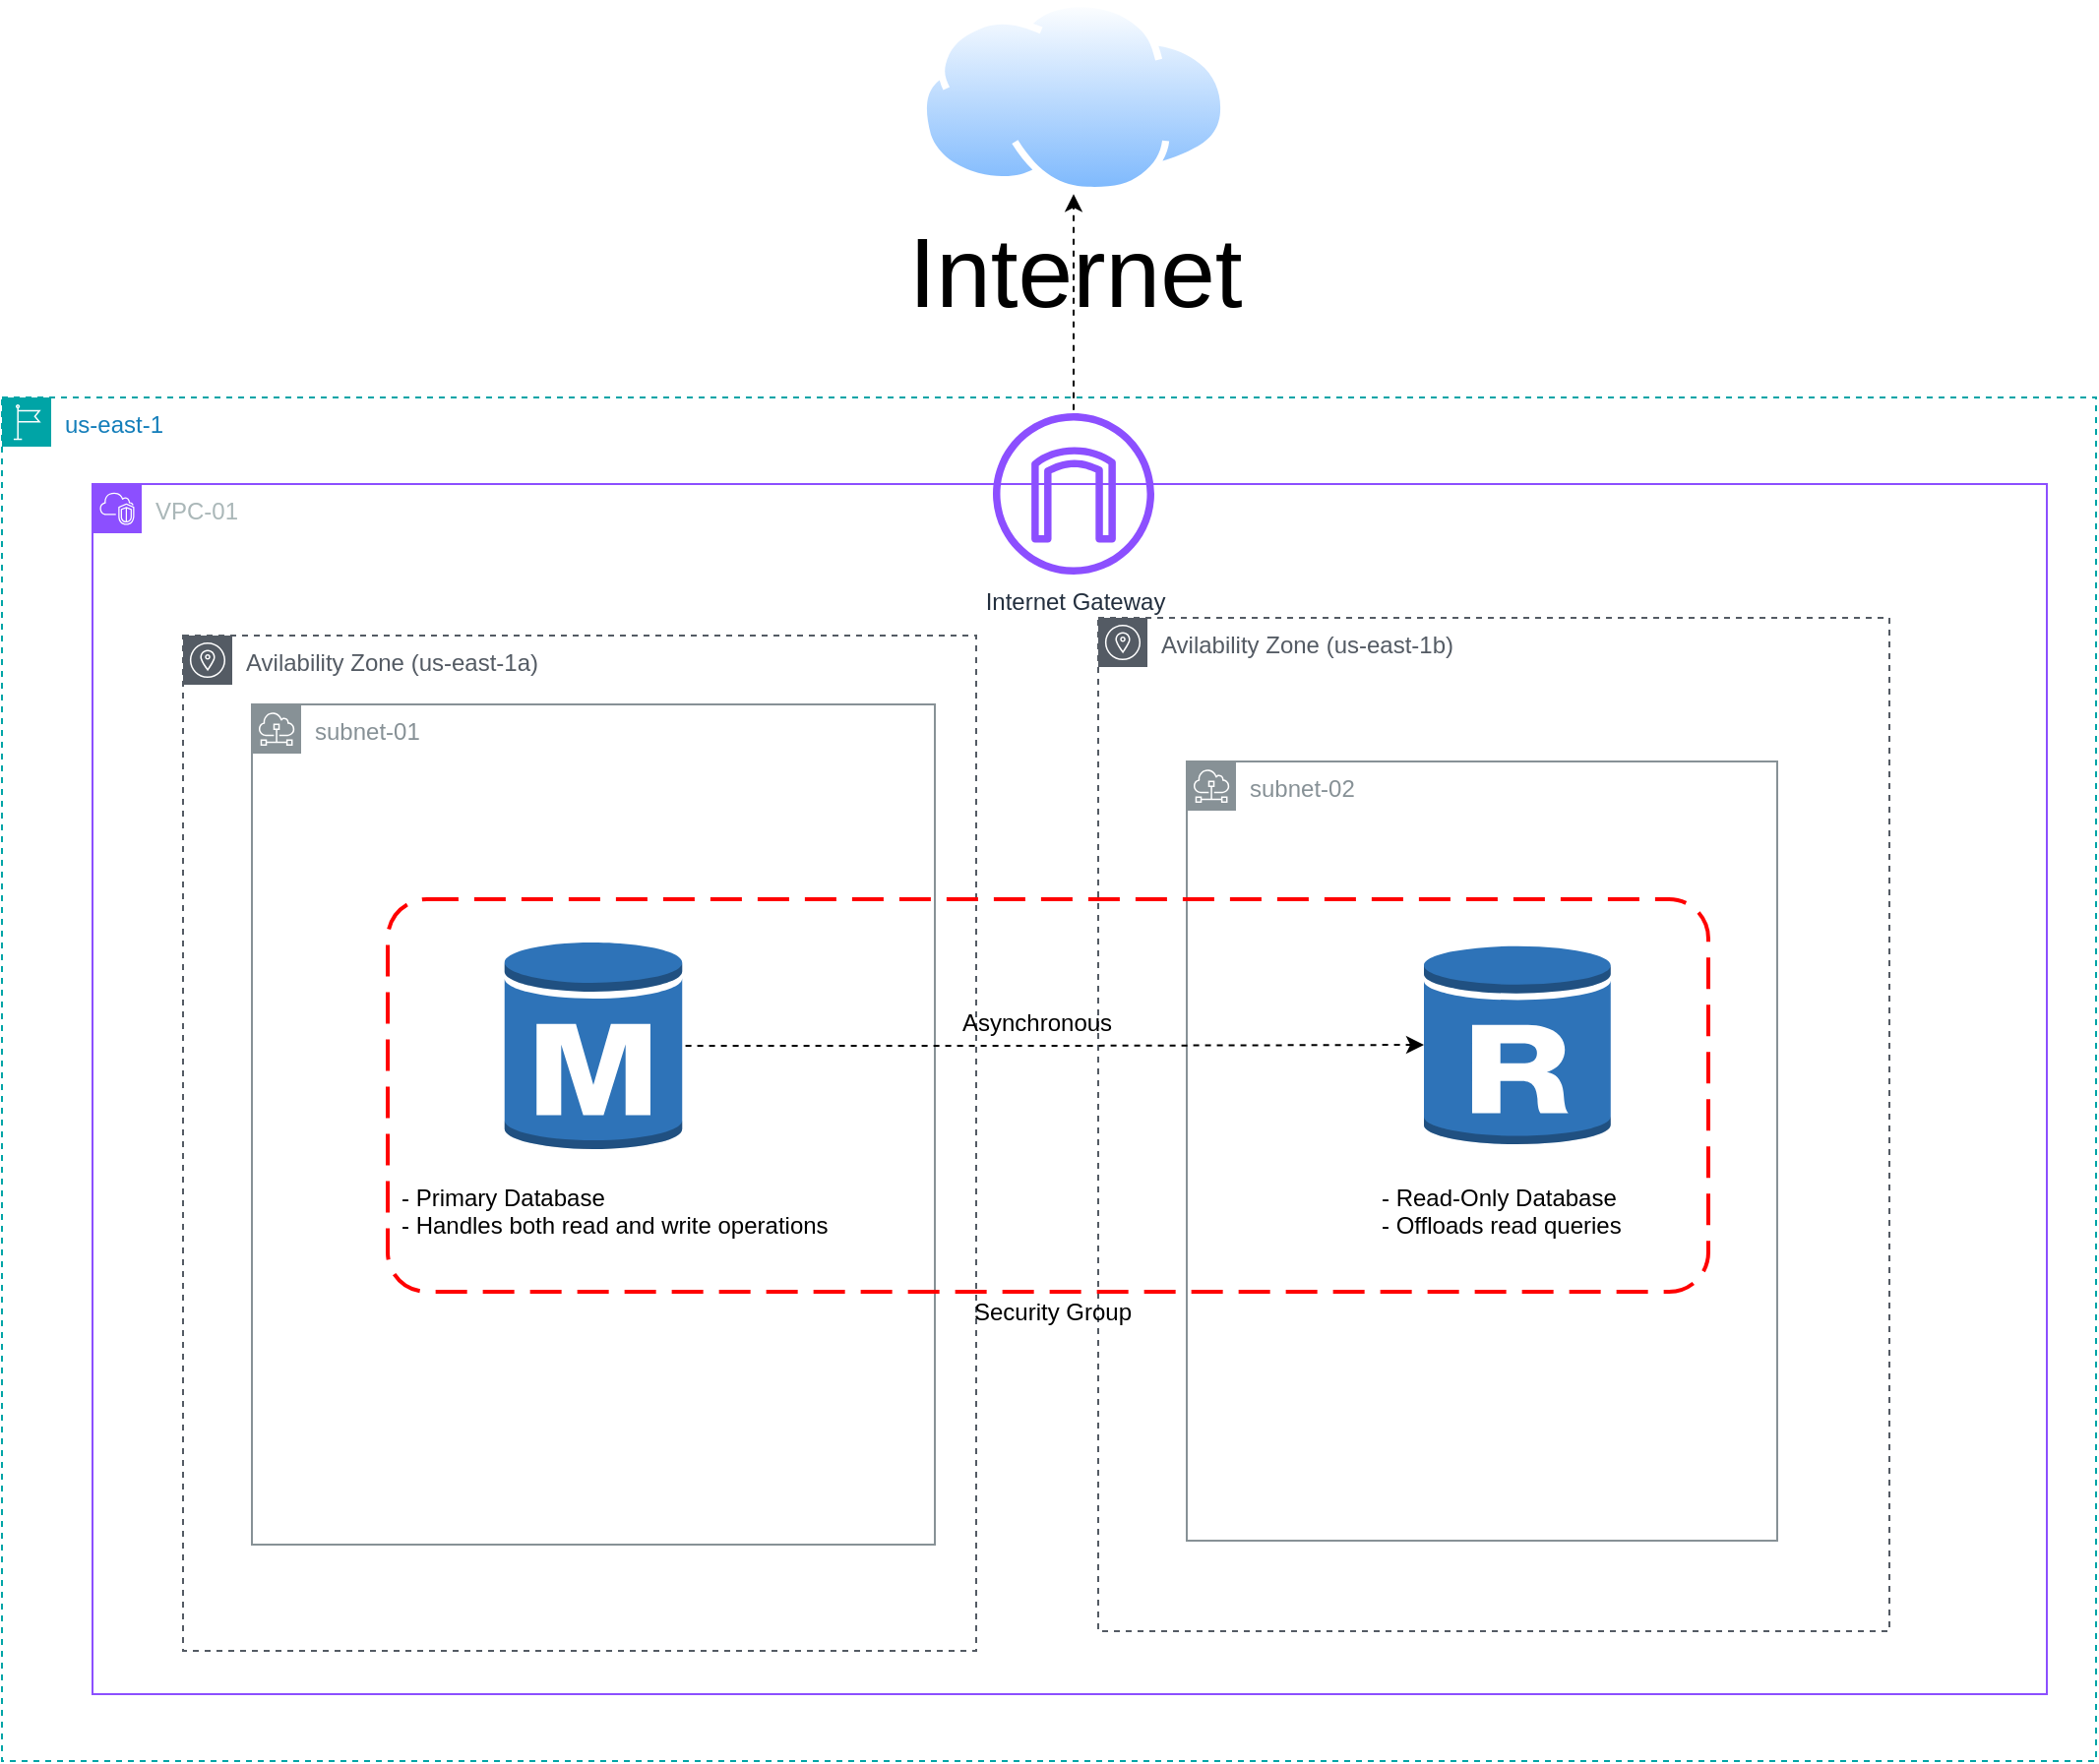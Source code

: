 <mxfile version="24.7.5">
  <diagram name="Page-1" id="x1FnYsT0M-i-dSA7Jzil">
    <mxGraphModel dx="2794" dy="1332" grid="0" gridSize="10" guides="1" tooltips="1" connect="1" arrows="0" fold="1" page="0" pageScale="1" pageWidth="850" pageHeight="1100" math="0" shadow="0">
      <root>
        <mxCell id="0" />
        <mxCell id="1" parent="0" />
        <mxCell id="_mOuVN5QEDmcfxHgoDoF-1" value="us-east-1" style="points=[[0,0],[0.25,0],[0.5,0],[0.75,0],[1,0],[1,0.25],[1,0.5],[1,0.75],[1,1],[0.75,1],[0.5,1],[0.25,1],[0,1],[0,0.75],[0,0.5],[0,0.25]];outlineConnect=0;gradientColor=none;html=1;whiteSpace=wrap;fontSize=12;fontStyle=0;container=1;pointerEvents=0;collapsible=0;recursiveResize=0;shape=mxgraph.aws4.group;grIcon=mxgraph.aws4.group_region;strokeColor=#00A4A6;fillColor=none;verticalAlign=top;align=left;spacingLeft=30;fontColor=#147EBA;dashed=1;" parent="1" vertex="1">
          <mxGeometry x="-820" y="90" width="1064" height="693" as="geometry" />
        </mxCell>
        <mxCell id="_mOuVN5QEDmcfxHgoDoF-2" value="VPC-01" style="points=[[0,0],[0.25,0],[0.5,0],[0.75,0],[1,0],[1,0.25],[1,0.5],[1,0.75],[1,1],[0.75,1],[0.5,1],[0.25,1],[0,1],[0,0.75],[0,0.5],[0,0.25]];outlineConnect=0;gradientColor=none;html=1;whiteSpace=wrap;fontSize=12;fontStyle=0;container=1;pointerEvents=0;collapsible=0;recursiveResize=0;shape=mxgraph.aws4.group;grIcon=mxgraph.aws4.group_vpc2;strokeColor=#8C4FFF;fillColor=none;verticalAlign=top;align=left;spacingLeft=30;fontColor=#AAB7B8;dashed=0;" parent="_mOuVN5QEDmcfxHgoDoF-1" vertex="1">
          <mxGeometry x="46" y="44" width="993" height="615" as="geometry" />
        </mxCell>
        <mxCell id="_mOuVN5QEDmcfxHgoDoF-3" value="subnet-01" style="sketch=0;outlineConnect=0;gradientColor=none;html=1;whiteSpace=wrap;fontSize=12;fontStyle=0;shape=mxgraph.aws4.group;grIcon=mxgraph.aws4.group_subnet;strokeColor=#879196;fillColor=none;verticalAlign=top;align=left;spacingLeft=30;fontColor=#879196;dashed=0;" parent="_mOuVN5QEDmcfxHgoDoF-2" vertex="1">
          <mxGeometry x="81" y="112" width="347" height="427" as="geometry" />
        </mxCell>
        <mxCell id="_mOuVN5QEDmcfxHgoDoF-4" value="subnet-02" style="sketch=0;outlineConnect=0;gradientColor=none;html=1;whiteSpace=wrap;fontSize=12;fontStyle=0;shape=mxgraph.aws4.group;grIcon=mxgraph.aws4.group_subnet;strokeColor=#879196;fillColor=none;verticalAlign=top;align=left;spacingLeft=30;fontColor=#879196;dashed=0;" parent="_mOuVN5QEDmcfxHgoDoF-2" vertex="1">
          <mxGeometry x="556" y="141" width="300" height="396" as="geometry" />
        </mxCell>
        <mxCell id="_mOuVN5QEDmcfxHgoDoF-7" value="Avilability Zone (us-east-1a)" style="sketch=0;outlineConnect=0;gradientColor=none;html=1;whiteSpace=wrap;fontSize=12;fontStyle=0;shape=mxgraph.aws4.group;grIcon=mxgraph.aws4.group_availability_zone;strokeColor=#545B64;fillColor=none;verticalAlign=top;align=left;spacingLeft=30;fontColor=#545B64;dashed=1;" parent="_mOuVN5QEDmcfxHgoDoF-2" vertex="1">
          <mxGeometry x="46" y="77" width="403" height="516" as="geometry" />
        </mxCell>
        <mxCell id="_mOuVN5QEDmcfxHgoDoF-8" value="Avilability Zone (us-east-1b)" style="sketch=0;outlineConnect=0;gradientColor=none;html=1;whiteSpace=wrap;fontSize=12;fontStyle=0;shape=mxgraph.aws4.group;grIcon=mxgraph.aws4.group_availability_zone;strokeColor=#545B64;fillColor=none;verticalAlign=top;align=left;spacingLeft=30;fontColor=#545B64;dashed=1;" parent="_mOuVN5QEDmcfxHgoDoF-2" vertex="1">
          <mxGeometry x="511" y="68" width="402" height="515" as="geometry" />
        </mxCell>
        <mxCell id="_mOuVN5QEDmcfxHgoDoF-13" value="Internet Gateway" style="sketch=0;outlineConnect=0;fontColor=#232F3E;gradientColor=none;fillColor=#8C4FFF;strokeColor=none;dashed=0;verticalLabelPosition=bottom;verticalAlign=top;align=center;html=1;fontSize=12;fontStyle=0;aspect=fixed;pointerEvents=1;shape=mxgraph.aws4.internet_gateway;" parent="_mOuVN5QEDmcfxHgoDoF-2" vertex="1">
          <mxGeometry x="457.5" y="-36" width="82" height="82" as="geometry" />
        </mxCell>
        <mxCell id="d5e3lPCvOCd59ADGwWJ7-2" value="" style="outlineConnect=0;dashed=0;verticalLabelPosition=bottom;verticalAlign=top;align=center;html=1;shape=mxgraph.aws3.rds_db_instance;fillColor=#2E73B8;gradientColor=none;" parent="_mOuVN5QEDmcfxHgoDoF-2" vertex="1">
          <mxGeometry x="209.37" y="231" width="90.25" height="109" as="geometry" />
        </mxCell>
        <mxCell id="d5e3lPCvOCd59ADGwWJ7-3" value="" style="outlineConnect=0;dashed=0;verticalLabelPosition=bottom;verticalAlign=top;align=center;html=1;shape=mxgraph.aws3.rds_db_instance_read_replica;fillColor=#2E73B8;gradientColor=none;" parent="_mOuVN5QEDmcfxHgoDoF-2" vertex="1">
          <mxGeometry x="676.5" y="233" width="95" height="104" as="geometry" />
        </mxCell>
        <mxCell id="d5e3lPCvOCd59ADGwWJ7-12" value="Asynchronous" style="text;html=1;whiteSpace=wrap;overflow=hidden;rounded=0;fontColor=#000000;" parent="_mOuVN5QEDmcfxHgoDoF-2" vertex="1">
          <mxGeometry x="440.12" y="260" width="93.88" height="35" as="geometry" />
        </mxCell>
        <mxCell id="d5e3lPCvOCd59ADGwWJ7-14" style="edgeStyle=orthogonalEdgeStyle;rounded=0;orthogonalLoop=1;jettySize=auto;html=1;dashed=1;flowAnimation=1;" parent="_mOuVN5QEDmcfxHgoDoF-2" source="d5e3lPCvOCd59ADGwWJ7-2" target="d5e3lPCvOCd59ADGwWJ7-3" edge="1">
          <mxGeometry relative="1" as="geometry">
            <Array as="points" />
          </mxGeometry>
        </mxCell>
        <mxCell id="d5e3lPCvOCd59ADGwWJ7-15" value="- Primary Database  &#xa;- Handles both read and write operations" style="text;html=1;whiteSpace=wrap;overflow=hidden;rounded=0;fontColor=#000000;" parent="_mOuVN5QEDmcfxHgoDoF-2" vertex="1">
          <mxGeometry x="155" y="349" width="234" height="74" as="geometry" />
        </mxCell>
        <mxCell id="d5e3lPCvOCd59ADGwWJ7-16" value="- Read-Only Database&#xa;- Offloads read queries" style="text;html=1;whiteSpace=wrap;overflow=hidden;rounded=0;fontColor=#000000;" parent="_mOuVN5QEDmcfxHgoDoF-2" vertex="1">
          <mxGeometry x="653" y="349" width="142" height="48" as="geometry" />
        </mxCell>
        <mxCell id="GLrmfydpYi56pfrAxM5I-3" value="Security Group" style="text;html=1;whiteSpace=wrap;overflow=hidden;rounded=0;fontColor=#000000;" vertex="1" parent="_mOuVN5QEDmcfxHgoDoF-2">
          <mxGeometry x="445.62" y="407" width="88.38" height="31" as="geometry" />
        </mxCell>
        <mxCell id="d5e3lPCvOCd59ADGwWJ7-18" value="&lt;font style=&quot;font-size: 50px;&quot;&gt;Internet&lt;/font&gt;" style="image;aspect=fixed;perimeter=ellipsePerimeter;html=1;align=center;shadow=0;dashed=0;spacingTop=3;image=img/lib/active_directory/internet_cloud.svg;strokeWidth=31;" parent="1" vertex="1">
          <mxGeometry x="-353.75" y="-112" width="156.5" height="98.59" as="geometry" />
        </mxCell>
        <mxCell id="d5e3lPCvOCd59ADGwWJ7-19" style="edgeStyle=orthogonalEdgeStyle;rounded=0;orthogonalLoop=1;jettySize=auto;html=1;dashed=1;flowAnimation=1;" parent="1" source="_mOuVN5QEDmcfxHgoDoF-13" target="d5e3lPCvOCd59ADGwWJ7-18" edge="1">
          <mxGeometry relative="1" as="geometry" />
        </mxCell>
        <mxCell id="GLrmfydpYi56pfrAxM5I-2" value="" style="rounded=1;arcSize=10;dashed=1;strokeColor=#ff0000;fillColor=none;gradientColor=none;dashPattern=8 4;strokeWidth=2;" vertex="1" parent="1">
          <mxGeometry x="-624" y="345" width="671" height="199.5" as="geometry" />
        </mxCell>
      </root>
    </mxGraphModel>
  </diagram>
</mxfile>
